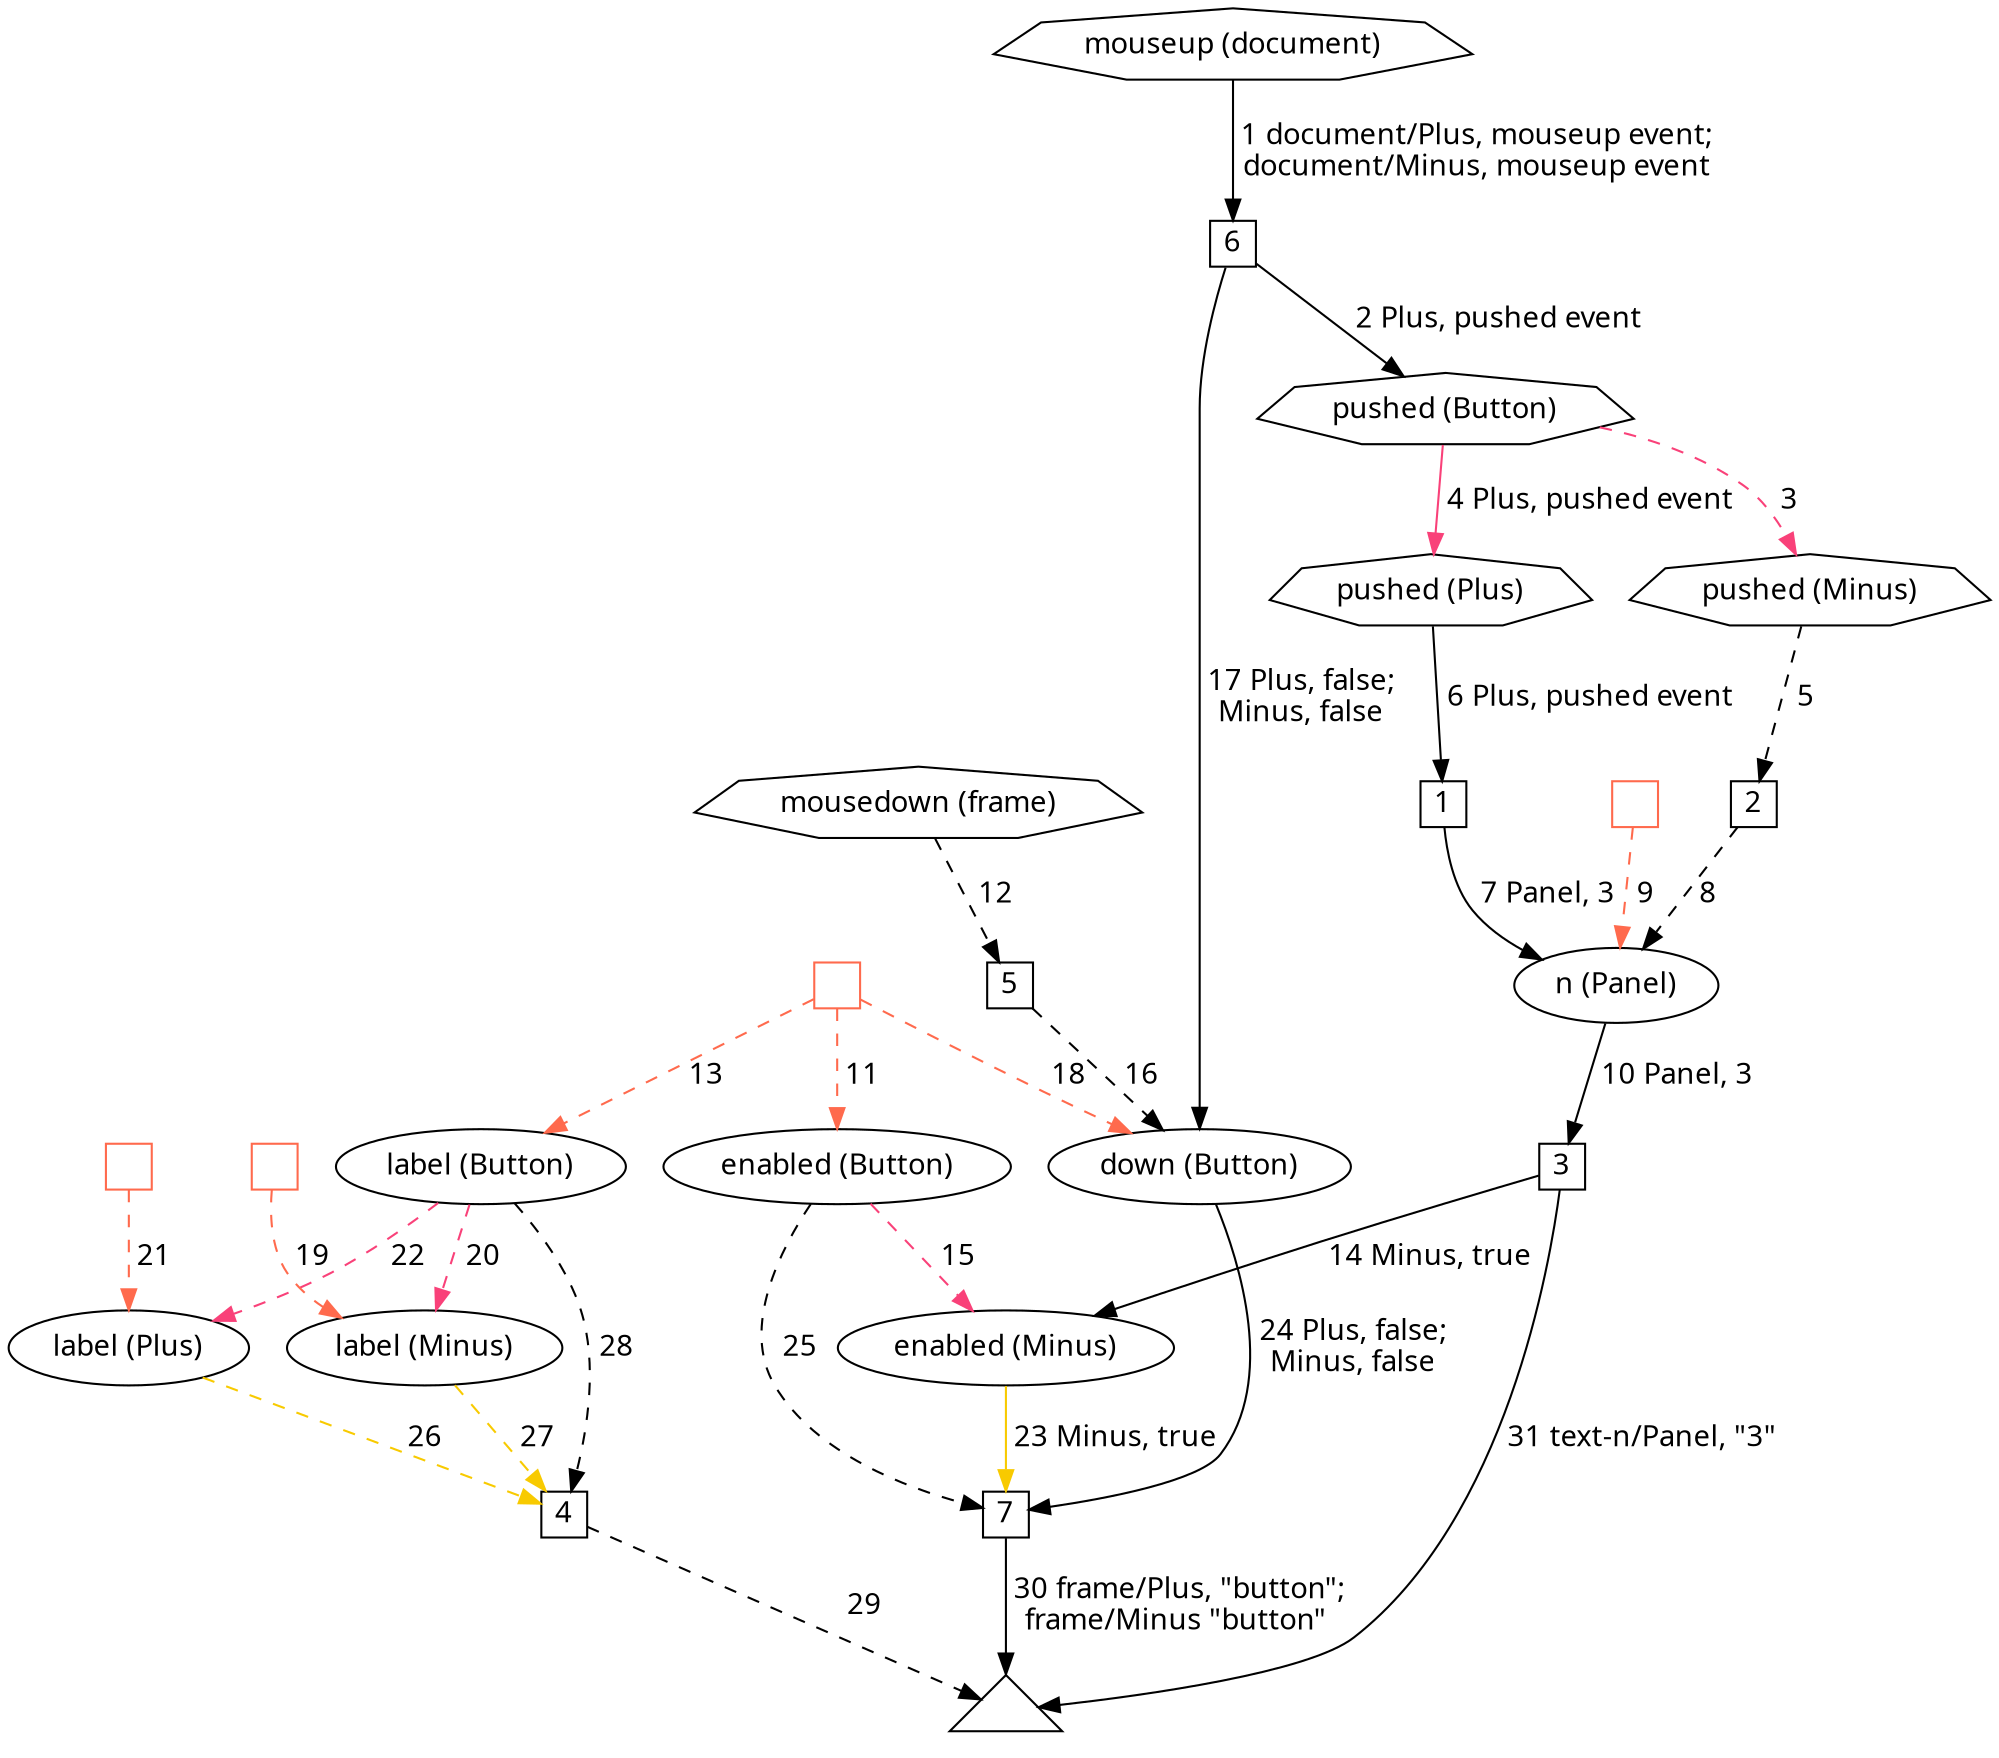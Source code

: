 digraph bender {
  node [fontname="Avenir Next"]
  edge [fontname="Avenir Next"]

  v0 [shape=triangle, label=""]
  v1 [label="", shape=square, fixedsize=true, width=0.3, color="#ff6a4d"]
  v2 [label="label (Button)"]
  v3 [label="enabled (Button)"]
  v4 [label="down (Button)"]
  v5 [label="4", shape=square, fixedsize=true, width=0.3]
  v6 [label="5", shape=square, fixedsize=true, width=0.3]
  v7 [label="mousedown (frame)", shape=septagon]
  v8 [label="6", shape=square, fixedsize=true, width=0.3]
  v9 [label="mouseup (document)", shape=septagon]
  v10 [label="pushed (Button)", shape=septagon]
  v11 [label="7", shape=square, fixedsize=true, width=0.3]
  v12 [label="", shape=square, fixedsize=true, width=0.3, color="#ff6a4d"]
  v13 [label="label (Plus)"]
  v14 [label="", shape=square, fixedsize=true, width=0.3, color="#ff6a4d"]
  v15 [label="label (Minus)"]
  v16 [label="", shape=square, fixedsize=true, width=0.3, color="#ff6a4d"]
  v17 [label="n (Panel)"]
  v18 [label="1", shape=square, fixedsize=true, width=0.3]
  v19 [label="pushed (Plus)", shape=septagon]
  v20 [label="2", shape=square, fixedsize=true, width=0.3]
  v21 [label="pushed (Minus)", shape=septagon]
  v22 [label="3", shape=square, fixedsize=true, width=0.3]
  v23 [label="enabled (Minus)"]

  v9 -> v8 [label=" 1 document/Plus, mouseup event;\n document/Minus, mouseup event", color="#000000"]
  v8 -> v10 [label=" 2 Plus, pushed event", color="#000000"]
  v10 -> v21 [label=" 3", style=dashed, color="#f94179"]
  v10 -> v19 [label=" 4 Plus, pushed event", color="#f94179"]
  v21 -> v20 [label=" 5", style=dashed, color="#000000"]
  v19 -> v18 [label=" 6 Plus, pushed event", color="#000000"]
  v18 -> v17 [label=" 7 Panel, 3", color="#000000"]
  v20 -> v17 [label=" 8", style=dashed, color="#000000"]
  v16 -> v17 [label=" 9", style=dashed, color="#ff6a4d"]
  v17 -> v22 [label=" 10 Panel, 3", color="#000000"]
  v1 -> v3 [label=" 11", style=dashed, color="#ff6a4d"]
  v7 -> v6 [label=" 12", style=dashed, color="#000000"]
  v1 -> v2 [label=" 13", style=dashed, color="#ff6a4d"]
  v22 -> v23 [label=" 14 Minus, true", color="#000000"]
  v3 -> v23 [label=" 15", style=dashed, color="#f94179"]
  v6 -> v4 [label=" 16", style=dashed, color="#000000"]
  v8 -> v4 [label=" 17 Plus, false;\n Minus, false", color="#000000"]
  v1 -> v4 [label=" 18", style=dashed, color="#ff6a4d"]
  v14 -> v15 [label=" 19", style=dashed, color="#ff6a4d"]
  v2 -> v15 [label=" 20", style=dashed, color="#f94179"]
  v12 -> v13 [label=" 21", style=dashed, color="#ff6a4d"]
  v2 -> v13 [label=" 22", style=dashed, color="#f94179"]
  v23 -> v11 [label=" 23 Minus, true", color="#f8ca00"]
  v4 -> v11 [label=" 24 Plus, false;\n Minus, false", color="#000000"]
  v3 -> v11 [label=" 25", style=dashed, color="#000000"]
  v13 -> v5 [label=" 26", style=dashed, color="#f8ca00"]
  v15 -> v5 [label=" 27", style=dashed, color="#f8ca00"]
  v2 -> v5 [label=" 28", style=dashed, color="#000000"]
  v5 -> v0 [label=" 29", style=dashed, color="#000000"]
  v11 -> v0 [label=" 30 frame/Plus, \"button\";\nframe/Minus \"button\"", color="#000000"]
  v22 -> v0 [label=" 31 text-n/Panel, \"3\"", color="#000000"]
}
